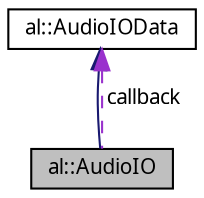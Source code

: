 digraph "al::AudioIO"
{
 // LATEX_PDF_SIZE
  bgcolor="transparent";
  edge [fontname="FreeSans.ttf",fontsize="10",labelfontname="FreeSans.ttf",labelfontsize="10"];
  node [fontname="FreeSans.ttf",fontsize="10",shape=record];
  Node1 [label="al::AudioIO",height=0.2,width=0.4,color="black", fillcolor="grey75", style="filled", fontcolor="black",tooltip=" "];
  Node2 -> Node1 [dir="back",color="midnightblue",fontsize="10",style="solid",fontname="FreeSans.ttf"];
  Node2 [label="al::AudioIOData",height=0.2,width=0.4,color="black",URL="$classal_1_1_audio_i_o_data.html",tooltip=" "];
  Node2 -> Node1 [dir="back",color="darkorchid3",fontsize="10",style="dashed",label=" callback" ,fontname="FreeSans.ttf"];
}
